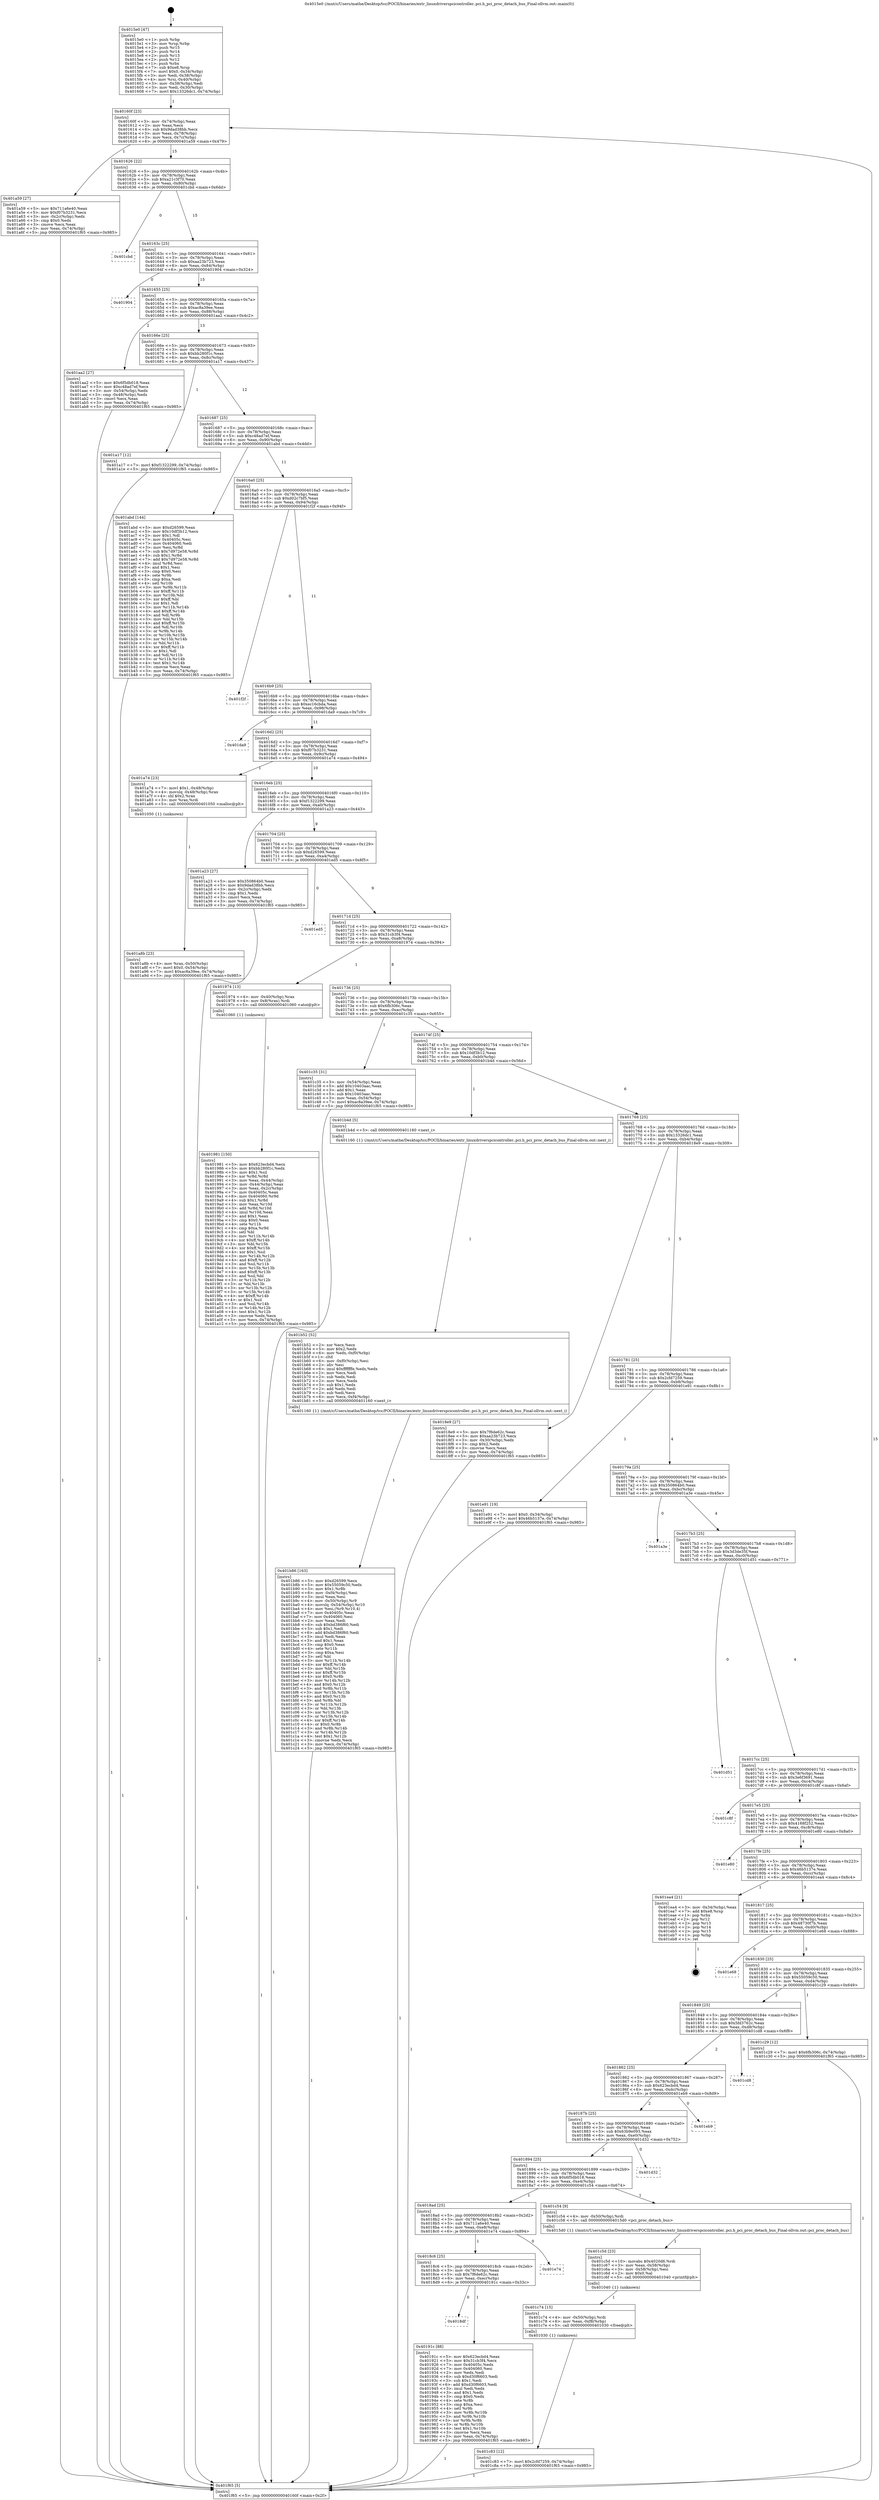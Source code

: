 digraph "0x4015e0" {
  label = "0x4015e0 (/mnt/c/Users/mathe/Desktop/tcc/POCII/binaries/extr_linuxdriverspcicontroller..pci.h_pci_proc_detach_bus_Final-ollvm.out::main(0))"
  labelloc = "t"
  node[shape=record]

  Entry [label="",width=0.3,height=0.3,shape=circle,fillcolor=black,style=filled]
  "0x40160f" [label="{
     0x40160f [23]\l
     | [instrs]\l
     &nbsp;&nbsp;0x40160f \<+3\>: mov -0x74(%rbp),%eax\l
     &nbsp;&nbsp;0x401612 \<+2\>: mov %eax,%ecx\l
     &nbsp;&nbsp;0x401614 \<+6\>: sub $0x9dad38bb,%ecx\l
     &nbsp;&nbsp;0x40161a \<+3\>: mov %eax,-0x78(%rbp)\l
     &nbsp;&nbsp;0x40161d \<+3\>: mov %ecx,-0x7c(%rbp)\l
     &nbsp;&nbsp;0x401620 \<+6\>: je 0000000000401a59 \<main+0x479\>\l
  }"]
  "0x401a59" [label="{
     0x401a59 [27]\l
     | [instrs]\l
     &nbsp;&nbsp;0x401a59 \<+5\>: mov $0x711a6e40,%eax\l
     &nbsp;&nbsp;0x401a5e \<+5\>: mov $0xf07b3231,%ecx\l
     &nbsp;&nbsp;0x401a63 \<+3\>: mov -0x2c(%rbp),%edx\l
     &nbsp;&nbsp;0x401a66 \<+3\>: cmp $0x0,%edx\l
     &nbsp;&nbsp;0x401a69 \<+3\>: cmove %ecx,%eax\l
     &nbsp;&nbsp;0x401a6c \<+3\>: mov %eax,-0x74(%rbp)\l
     &nbsp;&nbsp;0x401a6f \<+5\>: jmp 0000000000401f65 \<main+0x985\>\l
  }"]
  "0x401626" [label="{
     0x401626 [22]\l
     | [instrs]\l
     &nbsp;&nbsp;0x401626 \<+5\>: jmp 000000000040162b \<main+0x4b\>\l
     &nbsp;&nbsp;0x40162b \<+3\>: mov -0x78(%rbp),%eax\l
     &nbsp;&nbsp;0x40162e \<+5\>: sub $0xa21c3f70,%eax\l
     &nbsp;&nbsp;0x401633 \<+3\>: mov %eax,-0x80(%rbp)\l
     &nbsp;&nbsp;0x401636 \<+6\>: je 0000000000401cbd \<main+0x6dd\>\l
  }"]
  Exit [label="",width=0.3,height=0.3,shape=circle,fillcolor=black,style=filled,peripheries=2]
  "0x401cbd" [label="{
     0x401cbd\l
  }", style=dashed]
  "0x40163c" [label="{
     0x40163c [25]\l
     | [instrs]\l
     &nbsp;&nbsp;0x40163c \<+5\>: jmp 0000000000401641 \<main+0x61\>\l
     &nbsp;&nbsp;0x401641 \<+3\>: mov -0x78(%rbp),%eax\l
     &nbsp;&nbsp;0x401644 \<+5\>: sub $0xaa23b723,%eax\l
     &nbsp;&nbsp;0x401649 \<+6\>: mov %eax,-0x84(%rbp)\l
     &nbsp;&nbsp;0x40164f \<+6\>: je 0000000000401904 \<main+0x324\>\l
  }"]
  "0x401c83" [label="{
     0x401c83 [12]\l
     | [instrs]\l
     &nbsp;&nbsp;0x401c83 \<+7\>: movl $0x2cfd7259,-0x74(%rbp)\l
     &nbsp;&nbsp;0x401c8a \<+5\>: jmp 0000000000401f65 \<main+0x985\>\l
  }"]
  "0x401904" [label="{
     0x401904\l
  }", style=dashed]
  "0x401655" [label="{
     0x401655 [25]\l
     | [instrs]\l
     &nbsp;&nbsp;0x401655 \<+5\>: jmp 000000000040165a \<main+0x7a\>\l
     &nbsp;&nbsp;0x40165a \<+3\>: mov -0x78(%rbp),%eax\l
     &nbsp;&nbsp;0x40165d \<+5\>: sub $0xac8a39ee,%eax\l
     &nbsp;&nbsp;0x401662 \<+6\>: mov %eax,-0x88(%rbp)\l
     &nbsp;&nbsp;0x401668 \<+6\>: je 0000000000401aa2 \<main+0x4c2\>\l
  }"]
  "0x401c74" [label="{
     0x401c74 [15]\l
     | [instrs]\l
     &nbsp;&nbsp;0x401c74 \<+4\>: mov -0x50(%rbp),%rdi\l
     &nbsp;&nbsp;0x401c78 \<+6\>: mov %eax,-0xf8(%rbp)\l
     &nbsp;&nbsp;0x401c7e \<+5\>: call 0000000000401030 \<free@plt\>\l
     | [calls]\l
     &nbsp;&nbsp;0x401030 \{1\} (unknown)\l
  }"]
  "0x401aa2" [label="{
     0x401aa2 [27]\l
     | [instrs]\l
     &nbsp;&nbsp;0x401aa2 \<+5\>: mov $0x6f5db018,%eax\l
     &nbsp;&nbsp;0x401aa7 \<+5\>: mov $0xc48ad7ef,%ecx\l
     &nbsp;&nbsp;0x401aac \<+3\>: mov -0x54(%rbp),%edx\l
     &nbsp;&nbsp;0x401aaf \<+3\>: cmp -0x48(%rbp),%edx\l
     &nbsp;&nbsp;0x401ab2 \<+3\>: cmovl %ecx,%eax\l
     &nbsp;&nbsp;0x401ab5 \<+3\>: mov %eax,-0x74(%rbp)\l
     &nbsp;&nbsp;0x401ab8 \<+5\>: jmp 0000000000401f65 \<main+0x985\>\l
  }"]
  "0x40166e" [label="{
     0x40166e [25]\l
     | [instrs]\l
     &nbsp;&nbsp;0x40166e \<+5\>: jmp 0000000000401673 \<main+0x93\>\l
     &nbsp;&nbsp;0x401673 \<+3\>: mov -0x78(%rbp),%eax\l
     &nbsp;&nbsp;0x401676 \<+5\>: sub $0xbb280f1c,%eax\l
     &nbsp;&nbsp;0x40167b \<+6\>: mov %eax,-0x8c(%rbp)\l
     &nbsp;&nbsp;0x401681 \<+6\>: je 0000000000401a17 \<main+0x437\>\l
  }"]
  "0x401c5d" [label="{
     0x401c5d [23]\l
     | [instrs]\l
     &nbsp;&nbsp;0x401c5d \<+10\>: movabs $0x4020d6,%rdi\l
     &nbsp;&nbsp;0x401c67 \<+3\>: mov %eax,-0x58(%rbp)\l
     &nbsp;&nbsp;0x401c6a \<+3\>: mov -0x58(%rbp),%esi\l
     &nbsp;&nbsp;0x401c6d \<+2\>: mov $0x0,%al\l
     &nbsp;&nbsp;0x401c6f \<+5\>: call 0000000000401040 \<printf@plt\>\l
     | [calls]\l
     &nbsp;&nbsp;0x401040 \{1\} (unknown)\l
  }"]
  "0x401a17" [label="{
     0x401a17 [12]\l
     | [instrs]\l
     &nbsp;&nbsp;0x401a17 \<+7\>: movl $0xf1322299,-0x74(%rbp)\l
     &nbsp;&nbsp;0x401a1e \<+5\>: jmp 0000000000401f65 \<main+0x985\>\l
  }"]
  "0x401687" [label="{
     0x401687 [25]\l
     | [instrs]\l
     &nbsp;&nbsp;0x401687 \<+5\>: jmp 000000000040168c \<main+0xac\>\l
     &nbsp;&nbsp;0x40168c \<+3\>: mov -0x78(%rbp),%eax\l
     &nbsp;&nbsp;0x40168f \<+5\>: sub $0xc48ad7ef,%eax\l
     &nbsp;&nbsp;0x401694 \<+6\>: mov %eax,-0x90(%rbp)\l
     &nbsp;&nbsp;0x40169a \<+6\>: je 0000000000401abd \<main+0x4dd\>\l
  }"]
  "0x401b86" [label="{
     0x401b86 [163]\l
     | [instrs]\l
     &nbsp;&nbsp;0x401b86 \<+5\>: mov $0xd26599,%ecx\l
     &nbsp;&nbsp;0x401b8b \<+5\>: mov $0x55059c50,%edx\l
     &nbsp;&nbsp;0x401b90 \<+3\>: mov $0x1,%r8b\l
     &nbsp;&nbsp;0x401b93 \<+6\>: mov -0xf4(%rbp),%esi\l
     &nbsp;&nbsp;0x401b99 \<+3\>: imul %eax,%esi\l
     &nbsp;&nbsp;0x401b9c \<+4\>: mov -0x50(%rbp),%r9\l
     &nbsp;&nbsp;0x401ba0 \<+4\>: movslq -0x54(%rbp),%r10\l
     &nbsp;&nbsp;0x401ba4 \<+4\>: mov %esi,(%r9,%r10,4)\l
     &nbsp;&nbsp;0x401ba8 \<+7\>: mov 0x40405c,%eax\l
     &nbsp;&nbsp;0x401baf \<+7\>: mov 0x404060,%esi\l
     &nbsp;&nbsp;0x401bb6 \<+2\>: mov %eax,%edi\l
     &nbsp;&nbsp;0x401bb8 \<+6\>: sub $0xbd386f60,%edi\l
     &nbsp;&nbsp;0x401bbe \<+3\>: sub $0x1,%edi\l
     &nbsp;&nbsp;0x401bc1 \<+6\>: add $0xbd386f60,%edi\l
     &nbsp;&nbsp;0x401bc7 \<+3\>: imul %edi,%eax\l
     &nbsp;&nbsp;0x401bca \<+3\>: and $0x1,%eax\l
     &nbsp;&nbsp;0x401bcd \<+3\>: cmp $0x0,%eax\l
     &nbsp;&nbsp;0x401bd0 \<+4\>: sete %r11b\l
     &nbsp;&nbsp;0x401bd4 \<+3\>: cmp $0xa,%esi\l
     &nbsp;&nbsp;0x401bd7 \<+3\>: setl %bl\l
     &nbsp;&nbsp;0x401bda \<+3\>: mov %r11b,%r14b\l
     &nbsp;&nbsp;0x401bdd \<+4\>: xor $0xff,%r14b\l
     &nbsp;&nbsp;0x401be1 \<+3\>: mov %bl,%r15b\l
     &nbsp;&nbsp;0x401be4 \<+4\>: xor $0xff,%r15b\l
     &nbsp;&nbsp;0x401be8 \<+4\>: xor $0x0,%r8b\l
     &nbsp;&nbsp;0x401bec \<+3\>: mov %r14b,%r12b\l
     &nbsp;&nbsp;0x401bef \<+4\>: and $0x0,%r12b\l
     &nbsp;&nbsp;0x401bf3 \<+3\>: and %r8b,%r11b\l
     &nbsp;&nbsp;0x401bf6 \<+3\>: mov %r15b,%r13b\l
     &nbsp;&nbsp;0x401bf9 \<+4\>: and $0x0,%r13b\l
     &nbsp;&nbsp;0x401bfd \<+3\>: and %r8b,%bl\l
     &nbsp;&nbsp;0x401c00 \<+3\>: or %r11b,%r12b\l
     &nbsp;&nbsp;0x401c03 \<+3\>: or %bl,%r13b\l
     &nbsp;&nbsp;0x401c06 \<+3\>: xor %r13b,%r12b\l
     &nbsp;&nbsp;0x401c09 \<+3\>: or %r15b,%r14b\l
     &nbsp;&nbsp;0x401c0c \<+4\>: xor $0xff,%r14b\l
     &nbsp;&nbsp;0x401c10 \<+4\>: or $0x0,%r8b\l
     &nbsp;&nbsp;0x401c14 \<+3\>: and %r8b,%r14b\l
     &nbsp;&nbsp;0x401c17 \<+3\>: or %r14b,%r12b\l
     &nbsp;&nbsp;0x401c1a \<+4\>: test $0x1,%r12b\l
     &nbsp;&nbsp;0x401c1e \<+3\>: cmovne %edx,%ecx\l
     &nbsp;&nbsp;0x401c21 \<+3\>: mov %ecx,-0x74(%rbp)\l
     &nbsp;&nbsp;0x401c24 \<+5\>: jmp 0000000000401f65 \<main+0x985\>\l
  }"]
  "0x401abd" [label="{
     0x401abd [144]\l
     | [instrs]\l
     &nbsp;&nbsp;0x401abd \<+5\>: mov $0xd26599,%eax\l
     &nbsp;&nbsp;0x401ac2 \<+5\>: mov $0x10df3b12,%ecx\l
     &nbsp;&nbsp;0x401ac7 \<+2\>: mov $0x1,%dl\l
     &nbsp;&nbsp;0x401ac9 \<+7\>: mov 0x40405c,%esi\l
     &nbsp;&nbsp;0x401ad0 \<+7\>: mov 0x404060,%edi\l
     &nbsp;&nbsp;0x401ad7 \<+3\>: mov %esi,%r8d\l
     &nbsp;&nbsp;0x401ada \<+7\>: sub $0x7d972e58,%r8d\l
     &nbsp;&nbsp;0x401ae1 \<+4\>: sub $0x1,%r8d\l
     &nbsp;&nbsp;0x401ae5 \<+7\>: add $0x7d972e58,%r8d\l
     &nbsp;&nbsp;0x401aec \<+4\>: imul %r8d,%esi\l
     &nbsp;&nbsp;0x401af0 \<+3\>: and $0x1,%esi\l
     &nbsp;&nbsp;0x401af3 \<+3\>: cmp $0x0,%esi\l
     &nbsp;&nbsp;0x401af6 \<+4\>: sete %r9b\l
     &nbsp;&nbsp;0x401afa \<+3\>: cmp $0xa,%edi\l
     &nbsp;&nbsp;0x401afd \<+4\>: setl %r10b\l
     &nbsp;&nbsp;0x401b01 \<+3\>: mov %r9b,%r11b\l
     &nbsp;&nbsp;0x401b04 \<+4\>: xor $0xff,%r11b\l
     &nbsp;&nbsp;0x401b08 \<+3\>: mov %r10b,%bl\l
     &nbsp;&nbsp;0x401b0b \<+3\>: xor $0xff,%bl\l
     &nbsp;&nbsp;0x401b0e \<+3\>: xor $0x1,%dl\l
     &nbsp;&nbsp;0x401b11 \<+3\>: mov %r11b,%r14b\l
     &nbsp;&nbsp;0x401b14 \<+4\>: and $0xff,%r14b\l
     &nbsp;&nbsp;0x401b18 \<+3\>: and %dl,%r9b\l
     &nbsp;&nbsp;0x401b1b \<+3\>: mov %bl,%r15b\l
     &nbsp;&nbsp;0x401b1e \<+4\>: and $0xff,%r15b\l
     &nbsp;&nbsp;0x401b22 \<+3\>: and %dl,%r10b\l
     &nbsp;&nbsp;0x401b25 \<+3\>: or %r9b,%r14b\l
     &nbsp;&nbsp;0x401b28 \<+3\>: or %r10b,%r15b\l
     &nbsp;&nbsp;0x401b2b \<+3\>: xor %r15b,%r14b\l
     &nbsp;&nbsp;0x401b2e \<+3\>: or %bl,%r11b\l
     &nbsp;&nbsp;0x401b31 \<+4\>: xor $0xff,%r11b\l
     &nbsp;&nbsp;0x401b35 \<+3\>: or $0x1,%dl\l
     &nbsp;&nbsp;0x401b38 \<+3\>: and %dl,%r11b\l
     &nbsp;&nbsp;0x401b3b \<+3\>: or %r11b,%r14b\l
     &nbsp;&nbsp;0x401b3e \<+4\>: test $0x1,%r14b\l
     &nbsp;&nbsp;0x401b42 \<+3\>: cmovne %ecx,%eax\l
     &nbsp;&nbsp;0x401b45 \<+3\>: mov %eax,-0x74(%rbp)\l
     &nbsp;&nbsp;0x401b48 \<+5\>: jmp 0000000000401f65 \<main+0x985\>\l
  }"]
  "0x4016a0" [label="{
     0x4016a0 [25]\l
     | [instrs]\l
     &nbsp;&nbsp;0x4016a0 \<+5\>: jmp 00000000004016a5 \<main+0xc5\>\l
     &nbsp;&nbsp;0x4016a5 \<+3\>: mov -0x78(%rbp),%eax\l
     &nbsp;&nbsp;0x4016a8 \<+5\>: sub $0xd02c7bf5,%eax\l
     &nbsp;&nbsp;0x4016ad \<+6\>: mov %eax,-0x94(%rbp)\l
     &nbsp;&nbsp;0x4016b3 \<+6\>: je 0000000000401f2f \<main+0x94f\>\l
  }"]
  "0x401b52" [label="{
     0x401b52 [52]\l
     | [instrs]\l
     &nbsp;&nbsp;0x401b52 \<+2\>: xor %ecx,%ecx\l
     &nbsp;&nbsp;0x401b54 \<+5\>: mov $0x2,%edx\l
     &nbsp;&nbsp;0x401b59 \<+6\>: mov %edx,-0xf0(%rbp)\l
     &nbsp;&nbsp;0x401b5f \<+1\>: cltd\l
     &nbsp;&nbsp;0x401b60 \<+6\>: mov -0xf0(%rbp),%esi\l
     &nbsp;&nbsp;0x401b66 \<+2\>: idiv %esi\l
     &nbsp;&nbsp;0x401b68 \<+6\>: imul $0xfffffffe,%edx,%edx\l
     &nbsp;&nbsp;0x401b6e \<+2\>: mov %ecx,%edi\l
     &nbsp;&nbsp;0x401b70 \<+2\>: sub %edx,%edi\l
     &nbsp;&nbsp;0x401b72 \<+2\>: mov %ecx,%edx\l
     &nbsp;&nbsp;0x401b74 \<+3\>: sub $0x1,%edx\l
     &nbsp;&nbsp;0x401b77 \<+2\>: add %edx,%edi\l
     &nbsp;&nbsp;0x401b79 \<+2\>: sub %edi,%ecx\l
     &nbsp;&nbsp;0x401b7b \<+6\>: mov %ecx,-0xf4(%rbp)\l
     &nbsp;&nbsp;0x401b81 \<+5\>: call 0000000000401160 \<next_i\>\l
     | [calls]\l
     &nbsp;&nbsp;0x401160 \{1\} (/mnt/c/Users/mathe/Desktop/tcc/POCII/binaries/extr_linuxdriverspcicontroller..pci.h_pci_proc_detach_bus_Final-ollvm.out::next_i)\l
  }"]
  "0x401f2f" [label="{
     0x401f2f\l
  }", style=dashed]
  "0x4016b9" [label="{
     0x4016b9 [25]\l
     | [instrs]\l
     &nbsp;&nbsp;0x4016b9 \<+5\>: jmp 00000000004016be \<main+0xde\>\l
     &nbsp;&nbsp;0x4016be \<+3\>: mov -0x78(%rbp),%eax\l
     &nbsp;&nbsp;0x4016c1 \<+5\>: sub $0xec16cbda,%eax\l
     &nbsp;&nbsp;0x4016c6 \<+6\>: mov %eax,-0x98(%rbp)\l
     &nbsp;&nbsp;0x4016cc \<+6\>: je 0000000000401da9 \<main+0x7c9\>\l
  }"]
  "0x401a8b" [label="{
     0x401a8b [23]\l
     | [instrs]\l
     &nbsp;&nbsp;0x401a8b \<+4\>: mov %rax,-0x50(%rbp)\l
     &nbsp;&nbsp;0x401a8f \<+7\>: movl $0x0,-0x54(%rbp)\l
     &nbsp;&nbsp;0x401a96 \<+7\>: movl $0xac8a39ee,-0x74(%rbp)\l
     &nbsp;&nbsp;0x401a9d \<+5\>: jmp 0000000000401f65 \<main+0x985\>\l
  }"]
  "0x401da9" [label="{
     0x401da9\l
  }", style=dashed]
  "0x4016d2" [label="{
     0x4016d2 [25]\l
     | [instrs]\l
     &nbsp;&nbsp;0x4016d2 \<+5\>: jmp 00000000004016d7 \<main+0xf7\>\l
     &nbsp;&nbsp;0x4016d7 \<+3\>: mov -0x78(%rbp),%eax\l
     &nbsp;&nbsp;0x4016da \<+5\>: sub $0xf07b3231,%eax\l
     &nbsp;&nbsp;0x4016df \<+6\>: mov %eax,-0x9c(%rbp)\l
     &nbsp;&nbsp;0x4016e5 \<+6\>: je 0000000000401a74 \<main+0x494\>\l
  }"]
  "0x401981" [label="{
     0x401981 [150]\l
     | [instrs]\l
     &nbsp;&nbsp;0x401981 \<+5\>: mov $0x623ecbd4,%ecx\l
     &nbsp;&nbsp;0x401986 \<+5\>: mov $0xbb280f1c,%edx\l
     &nbsp;&nbsp;0x40198b \<+3\>: mov $0x1,%sil\l
     &nbsp;&nbsp;0x40198e \<+3\>: xor %r8d,%r8d\l
     &nbsp;&nbsp;0x401991 \<+3\>: mov %eax,-0x44(%rbp)\l
     &nbsp;&nbsp;0x401994 \<+3\>: mov -0x44(%rbp),%eax\l
     &nbsp;&nbsp;0x401997 \<+3\>: mov %eax,-0x2c(%rbp)\l
     &nbsp;&nbsp;0x40199a \<+7\>: mov 0x40405c,%eax\l
     &nbsp;&nbsp;0x4019a1 \<+8\>: mov 0x404060,%r9d\l
     &nbsp;&nbsp;0x4019a9 \<+4\>: sub $0x1,%r8d\l
     &nbsp;&nbsp;0x4019ad \<+3\>: mov %eax,%r10d\l
     &nbsp;&nbsp;0x4019b0 \<+3\>: add %r8d,%r10d\l
     &nbsp;&nbsp;0x4019b3 \<+4\>: imul %r10d,%eax\l
     &nbsp;&nbsp;0x4019b7 \<+3\>: and $0x1,%eax\l
     &nbsp;&nbsp;0x4019ba \<+3\>: cmp $0x0,%eax\l
     &nbsp;&nbsp;0x4019bd \<+4\>: sete %r11b\l
     &nbsp;&nbsp;0x4019c1 \<+4\>: cmp $0xa,%r9d\l
     &nbsp;&nbsp;0x4019c5 \<+3\>: setl %bl\l
     &nbsp;&nbsp;0x4019c8 \<+3\>: mov %r11b,%r14b\l
     &nbsp;&nbsp;0x4019cb \<+4\>: xor $0xff,%r14b\l
     &nbsp;&nbsp;0x4019cf \<+3\>: mov %bl,%r15b\l
     &nbsp;&nbsp;0x4019d2 \<+4\>: xor $0xff,%r15b\l
     &nbsp;&nbsp;0x4019d6 \<+4\>: xor $0x1,%sil\l
     &nbsp;&nbsp;0x4019da \<+3\>: mov %r14b,%r12b\l
     &nbsp;&nbsp;0x4019dd \<+4\>: and $0xff,%r12b\l
     &nbsp;&nbsp;0x4019e1 \<+3\>: and %sil,%r11b\l
     &nbsp;&nbsp;0x4019e4 \<+3\>: mov %r15b,%r13b\l
     &nbsp;&nbsp;0x4019e7 \<+4\>: and $0xff,%r13b\l
     &nbsp;&nbsp;0x4019eb \<+3\>: and %sil,%bl\l
     &nbsp;&nbsp;0x4019ee \<+3\>: or %r11b,%r12b\l
     &nbsp;&nbsp;0x4019f1 \<+3\>: or %bl,%r13b\l
     &nbsp;&nbsp;0x4019f4 \<+3\>: xor %r13b,%r12b\l
     &nbsp;&nbsp;0x4019f7 \<+3\>: or %r15b,%r14b\l
     &nbsp;&nbsp;0x4019fa \<+4\>: xor $0xff,%r14b\l
     &nbsp;&nbsp;0x4019fe \<+4\>: or $0x1,%sil\l
     &nbsp;&nbsp;0x401a02 \<+3\>: and %sil,%r14b\l
     &nbsp;&nbsp;0x401a05 \<+3\>: or %r14b,%r12b\l
     &nbsp;&nbsp;0x401a08 \<+4\>: test $0x1,%r12b\l
     &nbsp;&nbsp;0x401a0c \<+3\>: cmovne %edx,%ecx\l
     &nbsp;&nbsp;0x401a0f \<+3\>: mov %ecx,-0x74(%rbp)\l
     &nbsp;&nbsp;0x401a12 \<+5\>: jmp 0000000000401f65 \<main+0x985\>\l
  }"]
  "0x401a74" [label="{
     0x401a74 [23]\l
     | [instrs]\l
     &nbsp;&nbsp;0x401a74 \<+7\>: movl $0x1,-0x48(%rbp)\l
     &nbsp;&nbsp;0x401a7b \<+4\>: movslq -0x48(%rbp),%rax\l
     &nbsp;&nbsp;0x401a7f \<+4\>: shl $0x2,%rax\l
     &nbsp;&nbsp;0x401a83 \<+3\>: mov %rax,%rdi\l
     &nbsp;&nbsp;0x401a86 \<+5\>: call 0000000000401050 \<malloc@plt\>\l
     | [calls]\l
     &nbsp;&nbsp;0x401050 \{1\} (unknown)\l
  }"]
  "0x4016eb" [label="{
     0x4016eb [25]\l
     | [instrs]\l
     &nbsp;&nbsp;0x4016eb \<+5\>: jmp 00000000004016f0 \<main+0x110\>\l
     &nbsp;&nbsp;0x4016f0 \<+3\>: mov -0x78(%rbp),%eax\l
     &nbsp;&nbsp;0x4016f3 \<+5\>: sub $0xf1322299,%eax\l
     &nbsp;&nbsp;0x4016f8 \<+6\>: mov %eax,-0xa0(%rbp)\l
     &nbsp;&nbsp;0x4016fe \<+6\>: je 0000000000401a23 \<main+0x443\>\l
  }"]
  "0x4018df" [label="{
     0x4018df\l
  }", style=dashed]
  "0x401a23" [label="{
     0x401a23 [27]\l
     | [instrs]\l
     &nbsp;&nbsp;0x401a23 \<+5\>: mov $0x350864b0,%eax\l
     &nbsp;&nbsp;0x401a28 \<+5\>: mov $0x9dad38bb,%ecx\l
     &nbsp;&nbsp;0x401a2d \<+3\>: mov -0x2c(%rbp),%edx\l
     &nbsp;&nbsp;0x401a30 \<+3\>: cmp $0x1,%edx\l
     &nbsp;&nbsp;0x401a33 \<+3\>: cmovl %ecx,%eax\l
     &nbsp;&nbsp;0x401a36 \<+3\>: mov %eax,-0x74(%rbp)\l
     &nbsp;&nbsp;0x401a39 \<+5\>: jmp 0000000000401f65 \<main+0x985\>\l
  }"]
  "0x401704" [label="{
     0x401704 [25]\l
     | [instrs]\l
     &nbsp;&nbsp;0x401704 \<+5\>: jmp 0000000000401709 \<main+0x129\>\l
     &nbsp;&nbsp;0x401709 \<+3\>: mov -0x78(%rbp),%eax\l
     &nbsp;&nbsp;0x40170c \<+5\>: sub $0xd26599,%eax\l
     &nbsp;&nbsp;0x401711 \<+6\>: mov %eax,-0xa4(%rbp)\l
     &nbsp;&nbsp;0x401717 \<+6\>: je 0000000000401ed5 \<main+0x8f5\>\l
  }"]
  "0x40191c" [label="{
     0x40191c [88]\l
     | [instrs]\l
     &nbsp;&nbsp;0x40191c \<+5\>: mov $0x623ecbd4,%eax\l
     &nbsp;&nbsp;0x401921 \<+5\>: mov $0x31cb3f4,%ecx\l
     &nbsp;&nbsp;0x401926 \<+7\>: mov 0x40405c,%edx\l
     &nbsp;&nbsp;0x40192d \<+7\>: mov 0x404060,%esi\l
     &nbsp;&nbsp;0x401934 \<+2\>: mov %edx,%edi\l
     &nbsp;&nbsp;0x401936 \<+6\>: sub $0xd30f6603,%edi\l
     &nbsp;&nbsp;0x40193c \<+3\>: sub $0x1,%edi\l
     &nbsp;&nbsp;0x40193f \<+6\>: add $0xd30f6603,%edi\l
     &nbsp;&nbsp;0x401945 \<+3\>: imul %edi,%edx\l
     &nbsp;&nbsp;0x401948 \<+3\>: and $0x1,%edx\l
     &nbsp;&nbsp;0x40194b \<+3\>: cmp $0x0,%edx\l
     &nbsp;&nbsp;0x40194e \<+4\>: sete %r8b\l
     &nbsp;&nbsp;0x401952 \<+3\>: cmp $0xa,%esi\l
     &nbsp;&nbsp;0x401955 \<+4\>: setl %r9b\l
     &nbsp;&nbsp;0x401959 \<+3\>: mov %r8b,%r10b\l
     &nbsp;&nbsp;0x40195c \<+3\>: and %r9b,%r10b\l
     &nbsp;&nbsp;0x40195f \<+3\>: xor %r9b,%r8b\l
     &nbsp;&nbsp;0x401962 \<+3\>: or %r8b,%r10b\l
     &nbsp;&nbsp;0x401965 \<+4\>: test $0x1,%r10b\l
     &nbsp;&nbsp;0x401969 \<+3\>: cmovne %ecx,%eax\l
     &nbsp;&nbsp;0x40196c \<+3\>: mov %eax,-0x74(%rbp)\l
     &nbsp;&nbsp;0x40196f \<+5\>: jmp 0000000000401f65 \<main+0x985\>\l
  }"]
  "0x401ed5" [label="{
     0x401ed5\l
  }", style=dashed]
  "0x40171d" [label="{
     0x40171d [25]\l
     | [instrs]\l
     &nbsp;&nbsp;0x40171d \<+5\>: jmp 0000000000401722 \<main+0x142\>\l
     &nbsp;&nbsp;0x401722 \<+3\>: mov -0x78(%rbp),%eax\l
     &nbsp;&nbsp;0x401725 \<+5\>: sub $0x31cb3f4,%eax\l
     &nbsp;&nbsp;0x40172a \<+6\>: mov %eax,-0xa8(%rbp)\l
     &nbsp;&nbsp;0x401730 \<+6\>: je 0000000000401974 \<main+0x394\>\l
  }"]
  "0x4018c6" [label="{
     0x4018c6 [25]\l
     | [instrs]\l
     &nbsp;&nbsp;0x4018c6 \<+5\>: jmp 00000000004018cb \<main+0x2eb\>\l
     &nbsp;&nbsp;0x4018cb \<+3\>: mov -0x78(%rbp),%eax\l
     &nbsp;&nbsp;0x4018ce \<+5\>: sub $0x7f6de62c,%eax\l
     &nbsp;&nbsp;0x4018d3 \<+6\>: mov %eax,-0xec(%rbp)\l
     &nbsp;&nbsp;0x4018d9 \<+6\>: je 000000000040191c \<main+0x33c\>\l
  }"]
  "0x401974" [label="{
     0x401974 [13]\l
     | [instrs]\l
     &nbsp;&nbsp;0x401974 \<+4\>: mov -0x40(%rbp),%rax\l
     &nbsp;&nbsp;0x401978 \<+4\>: mov 0x8(%rax),%rdi\l
     &nbsp;&nbsp;0x40197c \<+5\>: call 0000000000401060 \<atoi@plt\>\l
     | [calls]\l
     &nbsp;&nbsp;0x401060 \{1\} (unknown)\l
  }"]
  "0x401736" [label="{
     0x401736 [25]\l
     | [instrs]\l
     &nbsp;&nbsp;0x401736 \<+5\>: jmp 000000000040173b \<main+0x15b\>\l
     &nbsp;&nbsp;0x40173b \<+3\>: mov -0x78(%rbp),%eax\l
     &nbsp;&nbsp;0x40173e \<+5\>: sub $0x6fb306c,%eax\l
     &nbsp;&nbsp;0x401743 \<+6\>: mov %eax,-0xac(%rbp)\l
     &nbsp;&nbsp;0x401749 \<+6\>: je 0000000000401c35 \<main+0x655\>\l
  }"]
  "0x401e74" [label="{
     0x401e74\l
  }", style=dashed]
  "0x401c35" [label="{
     0x401c35 [31]\l
     | [instrs]\l
     &nbsp;&nbsp;0x401c35 \<+3\>: mov -0x54(%rbp),%eax\l
     &nbsp;&nbsp;0x401c38 \<+5\>: add $0x10403aac,%eax\l
     &nbsp;&nbsp;0x401c3d \<+3\>: add $0x1,%eax\l
     &nbsp;&nbsp;0x401c40 \<+5\>: sub $0x10403aac,%eax\l
     &nbsp;&nbsp;0x401c45 \<+3\>: mov %eax,-0x54(%rbp)\l
     &nbsp;&nbsp;0x401c48 \<+7\>: movl $0xac8a39ee,-0x74(%rbp)\l
     &nbsp;&nbsp;0x401c4f \<+5\>: jmp 0000000000401f65 \<main+0x985\>\l
  }"]
  "0x40174f" [label="{
     0x40174f [25]\l
     | [instrs]\l
     &nbsp;&nbsp;0x40174f \<+5\>: jmp 0000000000401754 \<main+0x174\>\l
     &nbsp;&nbsp;0x401754 \<+3\>: mov -0x78(%rbp),%eax\l
     &nbsp;&nbsp;0x401757 \<+5\>: sub $0x10df3b12,%eax\l
     &nbsp;&nbsp;0x40175c \<+6\>: mov %eax,-0xb0(%rbp)\l
     &nbsp;&nbsp;0x401762 \<+6\>: je 0000000000401b4d \<main+0x56d\>\l
  }"]
  "0x4018ad" [label="{
     0x4018ad [25]\l
     | [instrs]\l
     &nbsp;&nbsp;0x4018ad \<+5\>: jmp 00000000004018b2 \<main+0x2d2\>\l
     &nbsp;&nbsp;0x4018b2 \<+3\>: mov -0x78(%rbp),%eax\l
     &nbsp;&nbsp;0x4018b5 \<+5\>: sub $0x711a6e40,%eax\l
     &nbsp;&nbsp;0x4018ba \<+6\>: mov %eax,-0xe8(%rbp)\l
     &nbsp;&nbsp;0x4018c0 \<+6\>: je 0000000000401e74 \<main+0x894\>\l
  }"]
  "0x401b4d" [label="{
     0x401b4d [5]\l
     | [instrs]\l
     &nbsp;&nbsp;0x401b4d \<+5\>: call 0000000000401160 \<next_i\>\l
     | [calls]\l
     &nbsp;&nbsp;0x401160 \{1\} (/mnt/c/Users/mathe/Desktop/tcc/POCII/binaries/extr_linuxdriverspcicontroller..pci.h_pci_proc_detach_bus_Final-ollvm.out::next_i)\l
  }"]
  "0x401768" [label="{
     0x401768 [25]\l
     | [instrs]\l
     &nbsp;&nbsp;0x401768 \<+5\>: jmp 000000000040176d \<main+0x18d\>\l
     &nbsp;&nbsp;0x40176d \<+3\>: mov -0x78(%rbp),%eax\l
     &nbsp;&nbsp;0x401770 \<+5\>: sub $0x13326dc1,%eax\l
     &nbsp;&nbsp;0x401775 \<+6\>: mov %eax,-0xb4(%rbp)\l
     &nbsp;&nbsp;0x40177b \<+6\>: je 00000000004018e9 \<main+0x309\>\l
  }"]
  "0x401c54" [label="{
     0x401c54 [9]\l
     | [instrs]\l
     &nbsp;&nbsp;0x401c54 \<+4\>: mov -0x50(%rbp),%rdi\l
     &nbsp;&nbsp;0x401c58 \<+5\>: call 00000000004015d0 \<pci_proc_detach_bus\>\l
     | [calls]\l
     &nbsp;&nbsp;0x4015d0 \{1\} (/mnt/c/Users/mathe/Desktop/tcc/POCII/binaries/extr_linuxdriverspcicontroller..pci.h_pci_proc_detach_bus_Final-ollvm.out::pci_proc_detach_bus)\l
  }"]
  "0x4018e9" [label="{
     0x4018e9 [27]\l
     | [instrs]\l
     &nbsp;&nbsp;0x4018e9 \<+5\>: mov $0x7f6de62c,%eax\l
     &nbsp;&nbsp;0x4018ee \<+5\>: mov $0xaa23b723,%ecx\l
     &nbsp;&nbsp;0x4018f3 \<+3\>: mov -0x30(%rbp),%edx\l
     &nbsp;&nbsp;0x4018f6 \<+3\>: cmp $0x2,%edx\l
     &nbsp;&nbsp;0x4018f9 \<+3\>: cmovne %ecx,%eax\l
     &nbsp;&nbsp;0x4018fc \<+3\>: mov %eax,-0x74(%rbp)\l
     &nbsp;&nbsp;0x4018ff \<+5\>: jmp 0000000000401f65 \<main+0x985\>\l
  }"]
  "0x401781" [label="{
     0x401781 [25]\l
     | [instrs]\l
     &nbsp;&nbsp;0x401781 \<+5\>: jmp 0000000000401786 \<main+0x1a6\>\l
     &nbsp;&nbsp;0x401786 \<+3\>: mov -0x78(%rbp),%eax\l
     &nbsp;&nbsp;0x401789 \<+5\>: sub $0x2cfd7259,%eax\l
     &nbsp;&nbsp;0x40178e \<+6\>: mov %eax,-0xb8(%rbp)\l
     &nbsp;&nbsp;0x401794 \<+6\>: je 0000000000401e91 \<main+0x8b1\>\l
  }"]
  "0x401f65" [label="{
     0x401f65 [5]\l
     | [instrs]\l
     &nbsp;&nbsp;0x401f65 \<+5\>: jmp 000000000040160f \<main+0x2f\>\l
  }"]
  "0x4015e0" [label="{
     0x4015e0 [47]\l
     | [instrs]\l
     &nbsp;&nbsp;0x4015e0 \<+1\>: push %rbp\l
     &nbsp;&nbsp;0x4015e1 \<+3\>: mov %rsp,%rbp\l
     &nbsp;&nbsp;0x4015e4 \<+2\>: push %r15\l
     &nbsp;&nbsp;0x4015e6 \<+2\>: push %r14\l
     &nbsp;&nbsp;0x4015e8 \<+2\>: push %r13\l
     &nbsp;&nbsp;0x4015ea \<+2\>: push %r12\l
     &nbsp;&nbsp;0x4015ec \<+1\>: push %rbx\l
     &nbsp;&nbsp;0x4015ed \<+7\>: sub $0xe8,%rsp\l
     &nbsp;&nbsp;0x4015f4 \<+7\>: movl $0x0,-0x34(%rbp)\l
     &nbsp;&nbsp;0x4015fb \<+3\>: mov %edi,-0x38(%rbp)\l
     &nbsp;&nbsp;0x4015fe \<+4\>: mov %rsi,-0x40(%rbp)\l
     &nbsp;&nbsp;0x401602 \<+3\>: mov -0x38(%rbp),%edi\l
     &nbsp;&nbsp;0x401605 \<+3\>: mov %edi,-0x30(%rbp)\l
     &nbsp;&nbsp;0x401608 \<+7\>: movl $0x13326dc1,-0x74(%rbp)\l
  }"]
  "0x401894" [label="{
     0x401894 [25]\l
     | [instrs]\l
     &nbsp;&nbsp;0x401894 \<+5\>: jmp 0000000000401899 \<main+0x2b9\>\l
     &nbsp;&nbsp;0x401899 \<+3\>: mov -0x78(%rbp),%eax\l
     &nbsp;&nbsp;0x40189c \<+5\>: sub $0x6f5db018,%eax\l
     &nbsp;&nbsp;0x4018a1 \<+6\>: mov %eax,-0xe4(%rbp)\l
     &nbsp;&nbsp;0x4018a7 \<+6\>: je 0000000000401c54 \<main+0x674\>\l
  }"]
  "0x401e91" [label="{
     0x401e91 [19]\l
     | [instrs]\l
     &nbsp;&nbsp;0x401e91 \<+7\>: movl $0x0,-0x34(%rbp)\l
     &nbsp;&nbsp;0x401e98 \<+7\>: movl $0x46b5137e,-0x74(%rbp)\l
     &nbsp;&nbsp;0x401e9f \<+5\>: jmp 0000000000401f65 \<main+0x985\>\l
  }"]
  "0x40179a" [label="{
     0x40179a [25]\l
     | [instrs]\l
     &nbsp;&nbsp;0x40179a \<+5\>: jmp 000000000040179f \<main+0x1bf\>\l
     &nbsp;&nbsp;0x40179f \<+3\>: mov -0x78(%rbp),%eax\l
     &nbsp;&nbsp;0x4017a2 \<+5\>: sub $0x350864b0,%eax\l
     &nbsp;&nbsp;0x4017a7 \<+6\>: mov %eax,-0xbc(%rbp)\l
     &nbsp;&nbsp;0x4017ad \<+6\>: je 0000000000401a3e \<main+0x45e\>\l
  }"]
  "0x401d32" [label="{
     0x401d32\l
  }", style=dashed]
  "0x401a3e" [label="{
     0x401a3e\l
  }", style=dashed]
  "0x4017b3" [label="{
     0x4017b3 [25]\l
     | [instrs]\l
     &nbsp;&nbsp;0x4017b3 \<+5\>: jmp 00000000004017b8 \<main+0x1d8\>\l
     &nbsp;&nbsp;0x4017b8 \<+3\>: mov -0x78(%rbp),%eax\l
     &nbsp;&nbsp;0x4017bb \<+5\>: sub $0x3d3de35f,%eax\l
     &nbsp;&nbsp;0x4017c0 \<+6\>: mov %eax,-0xc0(%rbp)\l
     &nbsp;&nbsp;0x4017c6 \<+6\>: je 0000000000401d51 \<main+0x771\>\l
  }"]
  "0x40187b" [label="{
     0x40187b [25]\l
     | [instrs]\l
     &nbsp;&nbsp;0x40187b \<+5\>: jmp 0000000000401880 \<main+0x2a0\>\l
     &nbsp;&nbsp;0x401880 \<+3\>: mov -0x78(%rbp),%eax\l
     &nbsp;&nbsp;0x401883 \<+5\>: sub $0x63b9e093,%eax\l
     &nbsp;&nbsp;0x401888 \<+6\>: mov %eax,-0xe0(%rbp)\l
     &nbsp;&nbsp;0x40188e \<+6\>: je 0000000000401d32 \<main+0x752\>\l
  }"]
  "0x401d51" [label="{
     0x401d51\l
  }", style=dashed]
  "0x4017cc" [label="{
     0x4017cc [25]\l
     | [instrs]\l
     &nbsp;&nbsp;0x4017cc \<+5\>: jmp 00000000004017d1 \<main+0x1f1\>\l
     &nbsp;&nbsp;0x4017d1 \<+3\>: mov -0x78(%rbp),%eax\l
     &nbsp;&nbsp;0x4017d4 \<+5\>: sub $0x3e6f3691,%eax\l
     &nbsp;&nbsp;0x4017d9 \<+6\>: mov %eax,-0xc4(%rbp)\l
     &nbsp;&nbsp;0x4017df \<+6\>: je 0000000000401c8f \<main+0x6af\>\l
  }"]
  "0x401eb9" [label="{
     0x401eb9\l
  }", style=dashed]
  "0x401c8f" [label="{
     0x401c8f\l
  }", style=dashed]
  "0x4017e5" [label="{
     0x4017e5 [25]\l
     | [instrs]\l
     &nbsp;&nbsp;0x4017e5 \<+5\>: jmp 00000000004017ea \<main+0x20a\>\l
     &nbsp;&nbsp;0x4017ea \<+3\>: mov -0x78(%rbp),%eax\l
     &nbsp;&nbsp;0x4017ed \<+5\>: sub $0x4168f252,%eax\l
     &nbsp;&nbsp;0x4017f2 \<+6\>: mov %eax,-0xc8(%rbp)\l
     &nbsp;&nbsp;0x4017f8 \<+6\>: je 0000000000401e80 \<main+0x8a0\>\l
  }"]
  "0x401862" [label="{
     0x401862 [25]\l
     | [instrs]\l
     &nbsp;&nbsp;0x401862 \<+5\>: jmp 0000000000401867 \<main+0x287\>\l
     &nbsp;&nbsp;0x401867 \<+3\>: mov -0x78(%rbp),%eax\l
     &nbsp;&nbsp;0x40186a \<+5\>: sub $0x623ecbd4,%eax\l
     &nbsp;&nbsp;0x40186f \<+6\>: mov %eax,-0xdc(%rbp)\l
     &nbsp;&nbsp;0x401875 \<+6\>: je 0000000000401eb9 \<main+0x8d9\>\l
  }"]
  "0x401e80" [label="{
     0x401e80\l
  }", style=dashed]
  "0x4017fe" [label="{
     0x4017fe [25]\l
     | [instrs]\l
     &nbsp;&nbsp;0x4017fe \<+5\>: jmp 0000000000401803 \<main+0x223\>\l
     &nbsp;&nbsp;0x401803 \<+3\>: mov -0x78(%rbp),%eax\l
     &nbsp;&nbsp;0x401806 \<+5\>: sub $0x46b5137e,%eax\l
     &nbsp;&nbsp;0x40180b \<+6\>: mov %eax,-0xcc(%rbp)\l
     &nbsp;&nbsp;0x401811 \<+6\>: je 0000000000401ea4 \<main+0x8c4\>\l
  }"]
  "0x401cd8" [label="{
     0x401cd8\l
  }", style=dashed]
  "0x401ea4" [label="{
     0x401ea4 [21]\l
     | [instrs]\l
     &nbsp;&nbsp;0x401ea4 \<+3\>: mov -0x34(%rbp),%eax\l
     &nbsp;&nbsp;0x401ea7 \<+7\>: add $0xe8,%rsp\l
     &nbsp;&nbsp;0x401eae \<+1\>: pop %rbx\l
     &nbsp;&nbsp;0x401eaf \<+2\>: pop %r12\l
     &nbsp;&nbsp;0x401eb1 \<+2\>: pop %r13\l
     &nbsp;&nbsp;0x401eb3 \<+2\>: pop %r14\l
     &nbsp;&nbsp;0x401eb5 \<+2\>: pop %r15\l
     &nbsp;&nbsp;0x401eb7 \<+1\>: pop %rbp\l
     &nbsp;&nbsp;0x401eb8 \<+1\>: ret\l
  }"]
  "0x401817" [label="{
     0x401817 [25]\l
     | [instrs]\l
     &nbsp;&nbsp;0x401817 \<+5\>: jmp 000000000040181c \<main+0x23c\>\l
     &nbsp;&nbsp;0x40181c \<+3\>: mov -0x78(%rbp),%eax\l
     &nbsp;&nbsp;0x40181f \<+5\>: sub $0x48730f7b,%eax\l
     &nbsp;&nbsp;0x401824 \<+6\>: mov %eax,-0xd0(%rbp)\l
     &nbsp;&nbsp;0x40182a \<+6\>: je 0000000000401e68 \<main+0x888\>\l
  }"]
  "0x401849" [label="{
     0x401849 [25]\l
     | [instrs]\l
     &nbsp;&nbsp;0x401849 \<+5\>: jmp 000000000040184e \<main+0x26e\>\l
     &nbsp;&nbsp;0x40184e \<+3\>: mov -0x78(%rbp),%eax\l
     &nbsp;&nbsp;0x401851 \<+5\>: sub $0x5fd3762c,%eax\l
     &nbsp;&nbsp;0x401856 \<+6\>: mov %eax,-0xd8(%rbp)\l
     &nbsp;&nbsp;0x40185c \<+6\>: je 0000000000401cd8 \<main+0x6f8\>\l
  }"]
  "0x401e68" [label="{
     0x401e68\l
  }", style=dashed]
  "0x401830" [label="{
     0x401830 [25]\l
     | [instrs]\l
     &nbsp;&nbsp;0x401830 \<+5\>: jmp 0000000000401835 \<main+0x255\>\l
     &nbsp;&nbsp;0x401835 \<+3\>: mov -0x78(%rbp),%eax\l
     &nbsp;&nbsp;0x401838 \<+5\>: sub $0x55059c50,%eax\l
     &nbsp;&nbsp;0x40183d \<+6\>: mov %eax,-0xd4(%rbp)\l
     &nbsp;&nbsp;0x401843 \<+6\>: je 0000000000401c29 \<main+0x649\>\l
  }"]
  "0x401c29" [label="{
     0x401c29 [12]\l
     | [instrs]\l
     &nbsp;&nbsp;0x401c29 \<+7\>: movl $0x6fb306c,-0x74(%rbp)\l
     &nbsp;&nbsp;0x401c30 \<+5\>: jmp 0000000000401f65 \<main+0x985\>\l
  }"]
  Entry -> "0x4015e0" [label=" 1"]
  "0x40160f" -> "0x401a59" [label=" 1"]
  "0x40160f" -> "0x401626" [label=" 15"]
  "0x401ea4" -> Exit [label=" 1"]
  "0x401626" -> "0x401cbd" [label=" 0"]
  "0x401626" -> "0x40163c" [label=" 15"]
  "0x401e91" -> "0x401f65" [label=" 1"]
  "0x40163c" -> "0x401904" [label=" 0"]
  "0x40163c" -> "0x401655" [label=" 15"]
  "0x401c83" -> "0x401f65" [label=" 1"]
  "0x401655" -> "0x401aa2" [label=" 2"]
  "0x401655" -> "0x40166e" [label=" 13"]
  "0x401c74" -> "0x401c83" [label=" 1"]
  "0x40166e" -> "0x401a17" [label=" 1"]
  "0x40166e" -> "0x401687" [label=" 12"]
  "0x401c5d" -> "0x401c74" [label=" 1"]
  "0x401687" -> "0x401abd" [label=" 1"]
  "0x401687" -> "0x4016a0" [label=" 11"]
  "0x401c54" -> "0x401c5d" [label=" 1"]
  "0x4016a0" -> "0x401f2f" [label=" 0"]
  "0x4016a0" -> "0x4016b9" [label=" 11"]
  "0x401c35" -> "0x401f65" [label=" 1"]
  "0x4016b9" -> "0x401da9" [label=" 0"]
  "0x4016b9" -> "0x4016d2" [label=" 11"]
  "0x401c29" -> "0x401f65" [label=" 1"]
  "0x4016d2" -> "0x401a74" [label=" 1"]
  "0x4016d2" -> "0x4016eb" [label=" 10"]
  "0x401b86" -> "0x401f65" [label=" 1"]
  "0x4016eb" -> "0x401a23" [label=" 1"]
  "0x4016eb" -> "0x401704" [label=" 9"]
  "0x401b52" -> "0x401b86" [label=" 1"]
  "0x401704" -> "0x401ed5" [label=" 0"]
  "0x401704" -> "0x40171d" [label=" 9"]
  "0x401b4d" -> "0x401b52" [label=" 1"]
  "0x40171d" -> "0x401974" [label=" 1"]
  "0x40171d" -> "0x401736" [label=" 8"]
  "0x401aa2" -> "0x401f65" [label=" 2"]
  "0x401736" -> "0x401c35" [label=" 1"]
  "0x401736" -> "0x40174f" [label=" 7"]
  "0x401a8b" -> "0x401f65" [label=" 1"]
  "0x40174f" -> "0x401b4d" [label=" 1"]
  "0x40174f" -> "0x401768" [label=" 6"]
  "0x401a59" -> "0x401f65" [label=" 1"]
  "0x401768" -> "0x4018e9" [label=" 1"]
  "0x401768" -> "0x401781" [label=" 5"]
  "0x4018e9" -> "0x401f65" [label=" 1"]
  "0x4015e0" -> "0x40160f" [label=" 1"]
  "0x401f65" -> "0x40160f" [label=" 15"]
  "0x401a23" -> "0x401f65" [label=" 1"]
  "0x401781" -> "0x401e91" [label=" 1"]
  "0x401781" -> "0x40179a" [label=" 4"]
  "0x401981" -> "0x401f65" [label=" 1"]
  "0x40179a" -> "0x401a3e" [label=" 0"]
  "0x40179a" -> "0x4017b3" [label=" 4"]
  "0x401974" -> "0x401981" [label=" 1"]
  "0x4017b3" -> "0x401d51" [label=" 0"]
  "0x4017b3" -> "0x4017cc" [label=" 4"]
  "0x4018c6" -> "0x4018df" [label=" 0"]
  "0x4017cc" -> "0x401c8f" [label=" 0"]
  "0x4017cc" -> "0x4017e5" [label=" 4"]
  "0x4018c6" -> "0x40191c" [label=" 1"]
  "0x4017e5" -> "0x401e80" [label=" 0"]
  "0x4017e5" -> "0x4017fe" [label=" 4"]
  "0x4018ad" -> "0x4018c6" [label=" 1"]
  "0x4017fe" -> "0x401ea4" [label=" 1"]
  "0x4017fe" -> "0x401817" [label=" 3"]
  "0x4018ad" -> "0x401e74" [label=" 0"]
  "0x401817" -> "0x401e68" [label=" 0"]
  "0x401817" -> "0x401830" [label=" 3"]
  "0x401894" -> "0x4018ad" [label=" 1"]
  "0x401830" -> "0x401c29" [label=" 1"]
  "0x401830" -> "0x401849" [label=" 2"]
  "0x401a74" -> "0x401a8b" [label=" 1"]
  "0x401849" -> "0x401cd8" [label=" 0"]
  "0x401849" -> "0x401862" [label=" 2"]
  "0x401abd" -> "0x401f65" [label=" 1"]
  "0x401862" -> "0x401eb9" [label=" 0"]
  "0x401862" -> "0x40187b" [label=" 2"]
  "0x40191c" -> "0x401f65" [label=" 1"]
  "0x40187b" -> "0x401d32" [label=" 0"]
  "0x40187b" -> "0x401894" [label=" 2"]
  "0x401a17" -> "0x401f65" [label=" 1"]
  "0x401894" -> "0x401c54" [label=" 1"]
}
